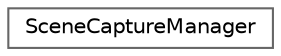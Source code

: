 digraph "クラス階層図"
{
 // LATEX_PDF_SIZE
  bgcolor="transparent";
  edge [fontname=Helvetica,fontsize=10,labelfontname=Helvetica,labelfontsize=10];
  node [fontname=Helvetica,fontsize=10,shape=box,height=0.2,width=0.4];
  rankdir="LR";
  Node0 [id="Node000000",label="SceneCaptureManager",height=0.2,width=0.4,color="grey40", fillcolor="white", style="filled",URL="$class_scene_capture_manager.html",tooltip=" "];
}
